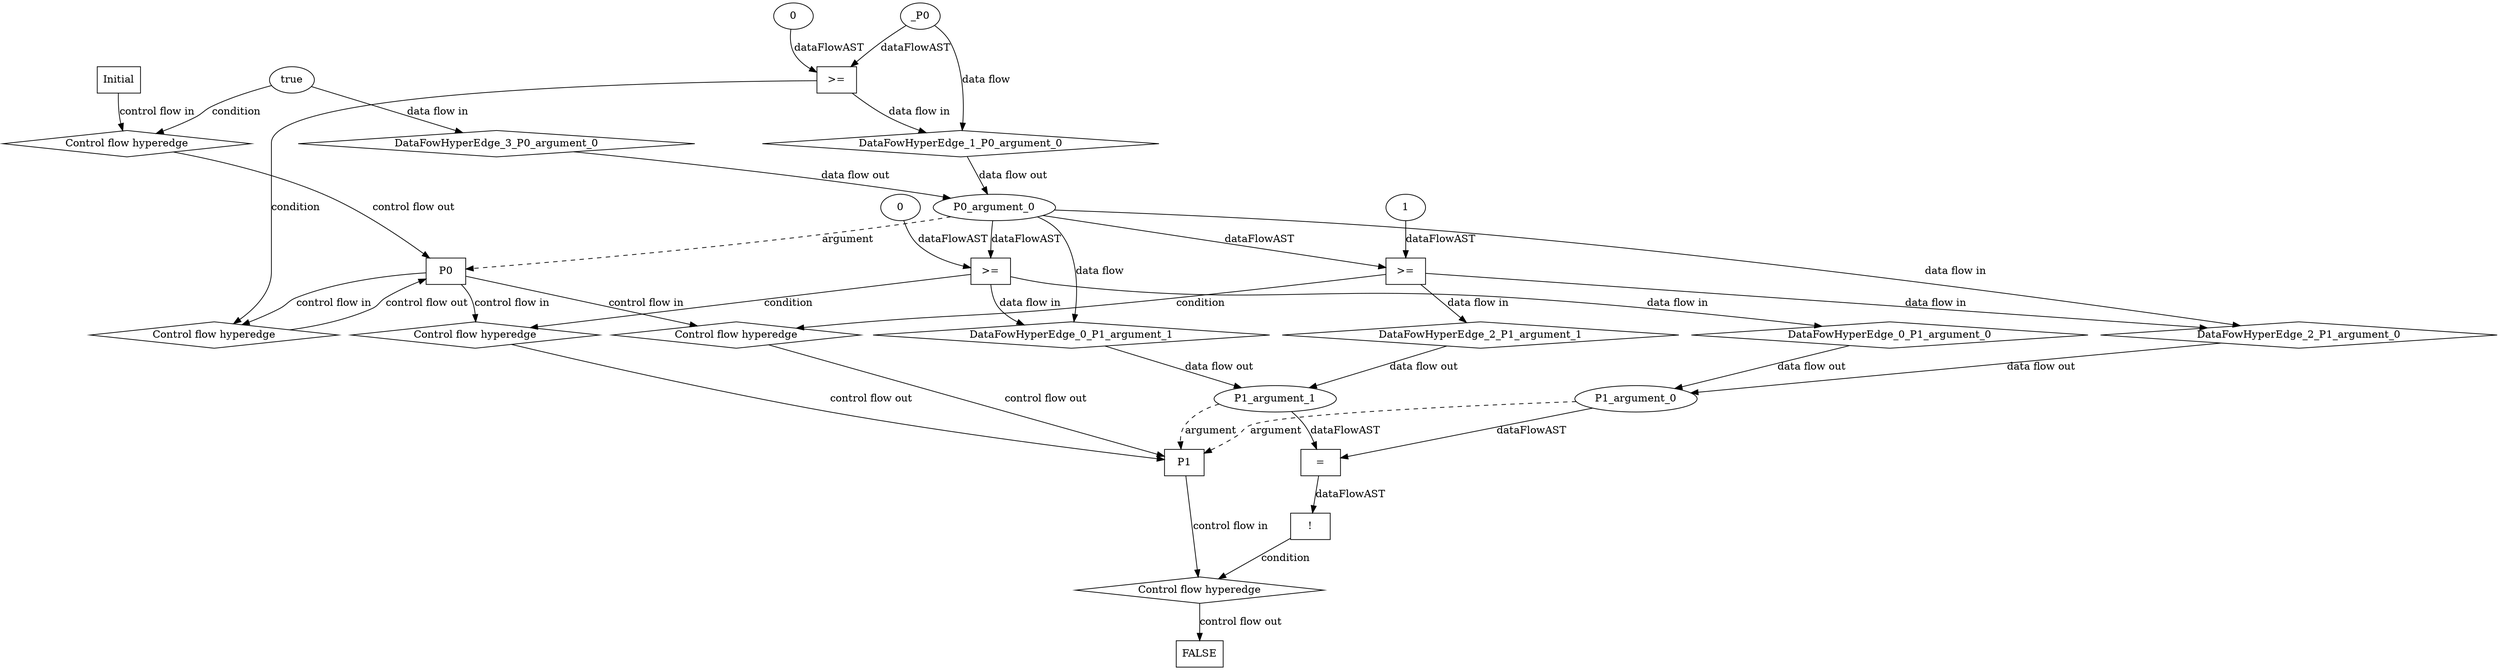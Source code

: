 digraph dag {
"P0" [label="P0" nodeName="P0" class=cfn  shape="rect"];
"P1" [label="P1" nodeName="P1" class=cfn  shape="rect"];
FALSE [label="FALSE" nodeName=FALSE class=cfn  shape="rect"];
Initial [label="Initial" nodeName=Initial class=cfn  shape="rect"];
ControlFowHyperEdge_0 [label="Control flow hyperedge" nodeName=ControlFowHyperEdge_0 class=controlFlowHyperEdge shape="diamond"];
"P0" -> ControlFowHyperEdge_0 [label="control flow in"]
ControlFowHyperEdge_0 -> "P1" [label="control flow out"]
ControlFowHyperEdge_1 [label="Control flow hyperedge" nodeName=ControlFowHyperEdge_1 class=controlFlowHyperEdge shape="diamond"];
"P0" -> ControlFowHyperEdge_1 [label="control flow in"]
ControlFowHyperEdge_1 -> "P0" [label="control flow out"]
ControlFowHyperEdge_2 [label="Control flow hyperedge" nodeName=ControlFowHyperEdge_2 class=controlFlowHyperEdge shape="diamond"];
"P0" -> ControlFowHyperEdge_2 [label="control flow in"]
ControlFowHyperEdge_2 -> "P1" [label="control flow out"]
ControlFowHyperEdge_3 [label="Control flow hyperedge" nodeName=ControlFowHyperEdge_3 class=controlFlowHyperEdge shape="diamond"];
"Initial" -> ControlFowHyperEdge_3 [label="control flow in"]
ControlFowHyperEdge_3 -> "P0" [label="control flow out"]
ControlFowHyperEdge_4 [label="Control flow hyperedge" nodeName=ControlFowHyperEdge_4 class=controlFlowHyperEdge shape="diamond"];
"P1" -> ControlFowHyperEdge_4 [label="control flow in"]
ControlFowHyperEdge_4 -> "FALSE" [label="control flow out"]
"P1_argument_0" [label="P1_argument_0" nodeName=argument0 class=argument  head="P1" shape="oval"];
"P1_argument_0" -> "P1"[label="argument" style="dashed"]
"P1_argument_1" [label="P1_argument_1" nodeName=argument1 class=argument  head="P1" shape="oval"];
"P1_argument_1" -> "P1"[label="argument" style="dashed"]
"P0_argument_0" [label="P0_argument_0" nodeName=argument0 class=argument  head="P0" shape="oval"];
"P0_argument_0" -> "P0"[label="argument" style="dashed"]

"xxxP1___P0_0xxxguard_0_node_0" [label=">=" nodeName="xxxP1___P0_0xxxguard_0_node_0" class=Operator  shape="rect"];
"xxxP1___P0_0xxxguard_0_node_1" [label="0" nodeName="xxxP1___P0_0xxxguard_0_node_1" class=Literal ];
"xxxP1___P0_0xxxguard_0_node_1" -> "xxxP1___P0_0xxxguard_0_node_0"[label="dataFlowAST"]
"P0_argument_0" -> "xxxP1___P0_0xxxguard_0_node_0"[label="dataFlowAST"]

"xxxP1___P0_0xxxguard_0_node_0" -> "ControlFowHyperEdge_0" [label="condition"];

"P0_argument_0" -> "DataFowHyperEdge_0_P1_argument_1" [label="data flow"];
"xxxP0___P0_1xxxguard_0_node_0" [label=">=" nodeName="xxxP0___P0_1xxxguard_0_node_0" class=Operator  shape="rect"];
"xxxP0___P0_1xxxguard_0_node_2" [label="0" nodeName="xxxP0___P0_1xxxguard_0_node_2" class=Literal ];
"xxxP0___P0_1xxxdataFlow_0_node_0" -> "xxxP0___P0_1xxxguard_0_node_0"[label="dataFlowAST"]
"xxxP0___P0_1xxxguard_0_node_2" -> "xxxP0___P0_1xxxguard_0_node_0"[label="dataFlowAST"]

"xxxP0___P0_1xxxguard_0_node_0" -> "ControlFowHyperEdge_1" [label="condition"];
"xxxP0___P0_1xxxdataFlow_0_node_0" [label="_P0" nodeName="xxxP0___P0_1xxxdataFlow_0_node_0" class=Constant ];

"xxxP0___P0_1xxxdataFlow_0_node_0" -> "DataFowHyperEdge_1_P0_argument_0" [label="data flow"];
"xxxP1___P0_2xxxguard_0_node_0" [label=">=" nodeName="xxxP1___P0_2xxxguard_0_node_0" class=Operator  shape="rect"];
"xxxP1___P0_2xxxguard_0_node_2" [label="1" nodeName="xxxP1___P0_2xxxguard_0_node_2" class=Literal ];
"P0_argument_0" -> "xxxP1___P0_2xxxguard_0_node_0"[label="dataFlowAST"]
"xxxP1___P0_2xxxguard_0_node_2" -> "xxxP1___P0_2xxxguard_0_node_0"[label="dataFlowAST"]

"xxxP1___P0_2xxxguard_0_node_0" -> "ControlFowHyperEdge_2" [label="condition"];
"xxxP0___Initial_3xxxguard_0_node_0" [label="true" nodeName="xxxP0___Initial_3xxxguard_0_node_0" class=BoolValue ];

"xxxP0___Initial_3xxxguard_0_node_0" -> "ControlFowHyperEdge_3" [label="condition"];
"xxxFALSE___P1_4xxxguard_0_node_0" [label="!" nodeName="xxxFALSE___P1_4xxxguard_0_node_0" class=Operator shape="rect"];
"xxxFALSE___P1_4xxxguard_0_node_1" [label="=" nodeName="xxxFALSE___P1_4xxxguard_0_node_1" class=Operator  shape="rect"];
"xxxFALSE___P1_4xxxguard_0_node_1" -> "xxxFALSE___P1_4xxxguard_0_node_0"[label="dataFlowAST"]
"P1_argument_1" -> "xxxFALSE___P1_4xxxguard_0_node_1"[label="dataFlowAST"]
"P1_argument_0" -> "xxxFALSE___P1_4xxxguard_0_node_1"[label="dataFlowAST"]

"xxxFALSE___P1_4xxxguard_0_node_0" -> "ControlFowHyperEdge_4" [label="condition"];
"DataFowHyperEdge_0_P1_argument_0" [label="DataFowHyperEdge_0_P1_argument_0" nodeName="DataFowHyperEdge_0_P1_argument_0" class=DataFlowHyperedge shape="diamond"];
"DataFowHyperEdge_0_P1_argument_0" -> "P1_argument_0"[label="data flow out"]
"xxxP1___P0_0xxxguard_0_node_0" -> "DataFowHyperEdge_0_P1_argument_0"[label="data flow in"]
"DataFowHyperEdge_0_P1_argument_1" [label="DataFowHyperEdge_0_P1_argument_1" nodeName="DataFowHyperEdge_0_P1_argument_1" class=DataFlowHyperedge shape="diamond"];
"DataFowHyperEdge_0_P1_argument_1" -> "P1_argument_1"[label="data flow out"]
"xxxP1___P0_0xxxguard_0_node_0" -> "DataFowHyperEdge_0_P1_argument_1"[label="data flow in"]
"DataFowHyperEdge_1_P0_argument_0" [label="DataFowHyperEdge_1_P0_argument_0" nodeName="DataFowHyperEdge_1_P0_argument_0" class=DataFlowHyperedge shape="diamond"];
"DataFowHyperEdge_1_P0_argument_0" -> "P0_argument_0"[label="data flow out"]
"xxxP0___P0_1xxxguard_0_node_0" -> "DataFowHyperEdge_1_P0_argument_0"[label="data flow in"]
"DataFowHyperEdge_2_P1_argument_0" [label="DataFowHyperEdge_2_P1_argument_0" nodeName="DataFowHyperEdge_2_P1_argument_0" class=DataFlowHyperedge shape="diamond"];
"DataFowHyperEdge_2_P1_argument_0" -> "P1_argument_0"[label="data flow out"]
"xxxP1___P0_2xxxguard_0_node_0" -> "DataFowHyperEdge_2_P1_argument_0"[label="data flow in"]
"DataFowHyperEdge_2_P1_argument_1" [label="DataFowHyperEdge_2_P1_argument_1" nodeName="DataFowHyperEdge_2_P1_argument_1" class=DataFlowHyperedge shape="diamond"];
"DataFowHyperEdge_2_P1_argument_1" -> "P1_argument_1"[label="data flow out"]
"xxxP1___P0_2xxxguard_0_node_0" -> "DataFowHyperEdge_2_P1_argument_1"[label="data flow in"]
"DataFowHyperEdge_3_P0_argument_0" [label="DataFowHyperEdge_3_P0_argument_0" nodeName="DataFowHyperEdge_3_P0_argument_0" class=DataFlowHyperedge shape="diamond"];
"DataFowHyperEdge_3_P0_argument_0" -> "P0_argument_0"[label="data flow out"]
"xxxP0___Initial_3xxxguard_0_node_0" -> "DataFowHyperEdge_3_P0_argument_0"[label="data flow in"]
"P0_argument_0" -> "DataFowHyperEdge_2_P1_argument_0"[label="data flow in"]




}
